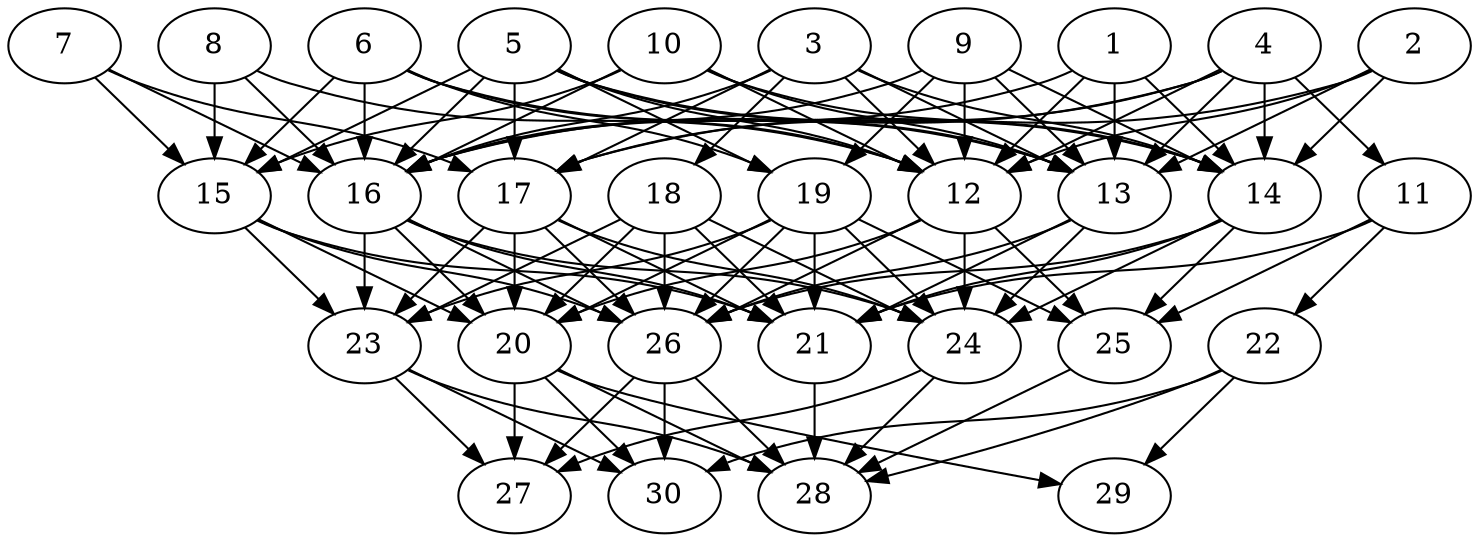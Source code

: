 // DAG automatically generated by daggen at Thu Oct  3 14:04:19 2019
// ./daggen --dot -n 30 --ccr 0.4 --fat 0.7 --regular 0.7 --density 0.9 --mindata 5242880 --maxdata 52428800 
digraph G {
  1 [size="74542080", alpha="0.13", expect_size="29816832"] 
  1 -> 12 [size ="29816832"]
  1 -> 13 [size ="29816832"]
  1 -> 14 [size ="29816832"]
  1 -> 16 [size ="29816832"]
  2 [size="99532800", alpha="0.19", expect_size="39813120"] 
  2 -> 12 [size ="39813120"]
  2 -> 13 [size ="39813120"]
  2 -> 14 [size ="39813120"]
  2 -> 17 [size ="39813120"]
  3 [size="129277440", alpha="0.08", expect_size="51710976"] 
  3 -> 12 [size ="51710976"]
  3 -> 13 [size ="51710976"]
  3 -> 14 [size ="51710976"]
  3 -> 16 [size ="51710976"]
  3 -> 17 [size ="51710976"]
  3 -> 18 [size ="51710976"]
  4 [size="107325440", alpha="0.05", expect_size="42930176"] 
  4 -> 11 [size ="42930176"]
  4 -> 12 [size ="42930176"]
  4 -> 13 [size ="42930176"]
  4 -> 14 [size ="42930176"]
  4 -> 16 [size ="42930176"]
  4 -> 17 [size ="42930176"]
  5 [size="46932480", alpha="0.12", expect_size="18772992"] 
  5 -> 12 [size ="18772992"]
  5 -> 13 [size ="18772992"]
  5 -> 14 [size ="18772992"]
  5 -> 15 [size ="18772992"]
  5 -> 16 [size ="18772992"]
  5 -> 17 [size ="18772992"]
  5 -> 19 [size ="18772992"]
  6 [size="59415040", alpha="0.17", expect_size="23766016"] 
  6 -> 12 [size ="23766016"]
  6 -> 13 [size ="23766016"]
  6 -> 15 [size ="23766016"]
  6 -> 16 [size ="23766016"]
  6 -> 19 [size ="23766016"]
  7 [size="37017600", alpha="0.19", expect_size="14807040"] 
  7 -> 15 [size ="14807040"]
  7 -> 16 [size ="14807040"]
  7 -> 17 [size ="14807040"]
  8 [size="42232320", alpha="0.15", expect_size="16892928"] 
  8 -> 12 [size ="16892928"]
  8 -> 15 [size ="16892928"]
  8 -> 16 [size ="16892928"]
  9 [size="27834880", alpha="0.18", expect_size="11133952"] 
  9 -> 12 [size ="11133952"]
  9 -> 13 [size ="11133952"]
  9 -> 14 [size ="11133952"]
  9 -> 16 [size ="11133952"]
  9 -> 19 [size ="11133952"]
  10 [size="93516800", alpha="0.01", expect_size="37406720"] 
  10 -> 12 [size ="37406720"]
  10 -> 13 [size ="37406720"]
  10 -> 14 [size ="37406720"]
  10 -> 15 [size ="37406720"]
  10 -> 16 [size ="37406720"]
  11 [size="26928640", alpha="0.17", expect_size="10771456"] 
  11 -> 21 [size ="10771456"]
  11 -> 22 [size ="10771456"]
  11 -> 25 [size ="10771456"]
  12 [size="100730880", alpha="0.02", expect_size="40292352"] 
  12 -> 20 [size ="40292352"]
  12 -> 24 [size ="40292352"]
  12 -> 25 [size ="40292352"]
  12 -> 26 [size ="40292352"]
  13 [size="91955200", alpha="0.07", expect_size="36782080"] 
  13 -> 21 [size ="36782080"]
  13 -> 24 [size ="36782080"]
  13 -> 26 [size ="36782080"]
  14 [size="23016960", alpha="0.01", expect_size="9206784"] 
  14 -> 21 [size ="9206784"]
  14 -> 24 [size ="9206784"]
  14 -> 25 [size ="9206784"]
  14 -> 26 [size ="9206784"]
  15 [size="51860480", alpha="0.14", expect_size="20744192"] 
  15 -> 20 [size ="20744192"]
  15 -> 21 [size ="20744192"]
  15 -> 23 [size ="20744192"]
  15 -> 26 [size ="20744192"]
  16 [size="120780800", alpha="0.04", expect_size="48312320"] 
  16 -> 20 [size ="48312320"]
  16 -> 21 [size ="48312320"]
  16 -> 23 [size ="48312320"]
  16 -> 24 [size ="48312320"]
  16 -> 26 [size ="48312320"]
  17 [size="105438720", alpha="0.15", expect_size="42175488"] 
  17 -> 20 [size ="42175488"]
  17 -> 21 [size ="42175488"]
  17 -> 23 [size ="42175488"]
  17 -> 24 [size ="42175488"]
  17 -> 26 [size ="42175488"]
  18 [size="102046720", alpha="0.11", expect_size="40818688"] 
  18 -> 20 [size ="40818688"]
  18 -> 21 [size ="40818688"]
  18 -> 23 [size ="40818688"]
  18 -> 24 [size ="40818688"]
  18 -> 26 [size ="40818688"]
  19 [size="73541120", alpha="0.11", expect_size="29416448"] 
  19 -> 20 [size ="29416448"]
  19 -> 21 [size ="29416448"]
  19 -> 23 [size ="29416448"]
  19 -> 24 [size ="29416448"]
  19 -> 25 [size ="29416448"]
  19 -> 26 [size ="29416448"]
  20 [size="59095040", alpha="0.19", expect_size="23638016"] 
  20 -> 27 [size ="23638016"]
  20 -> 28 [size ="23638016"]
  20 -> 29 [size ="23638016"]
  20 -> 30 [size ="23638016"]
  21 [size="64017920", alpha="0.17", expect_size="25607168"] 
  21 -> 28 [size ="25607168"]
  22 [size="48837120", alpha="0.10", expect_size="19534848"] 
  22 -> 28 [size ="19534848"]
  22 -> 29 [size ="19534848"]
  22 -> 30 [size ="19534848"]
  23 [size="59338240", alpha="0.03", expect_size="23735296"] 
  23 -> 27 [size ="23735296"]
  23 -> 28 [size ="23735296"]
  23 -> 30 [size ="23735296"]
  24 [size="101086720", alpha="0.11", expect_size="40434688"] 
  24 -> 27 [size ="40434688"]
  24 -> 28 [size ="40434688"]
  25 [size="104330240", alpha="0.06", expect_size="41732096"] 
  25 -> 28 [size ="41732096"]
  26 [size="70801920", alpha="0.08", expect_size="28320768"] 
  26 -> 27 [size ="28320768"]
  26 -> 28 [size ="28320768"]
  26 -> 30 [size ="28320768"]
  27 [size="93191680", alpha="0.14", expect_size="37276672"] 
  28 [size="62768640", alpha="0.05", expect_size="25107456"] 
  29 [size="127262720", alpha="0.19", expect_size="50905088"] 
  30 [size="76252160", alpha="0.06", expect_size="30500864"] 
}
